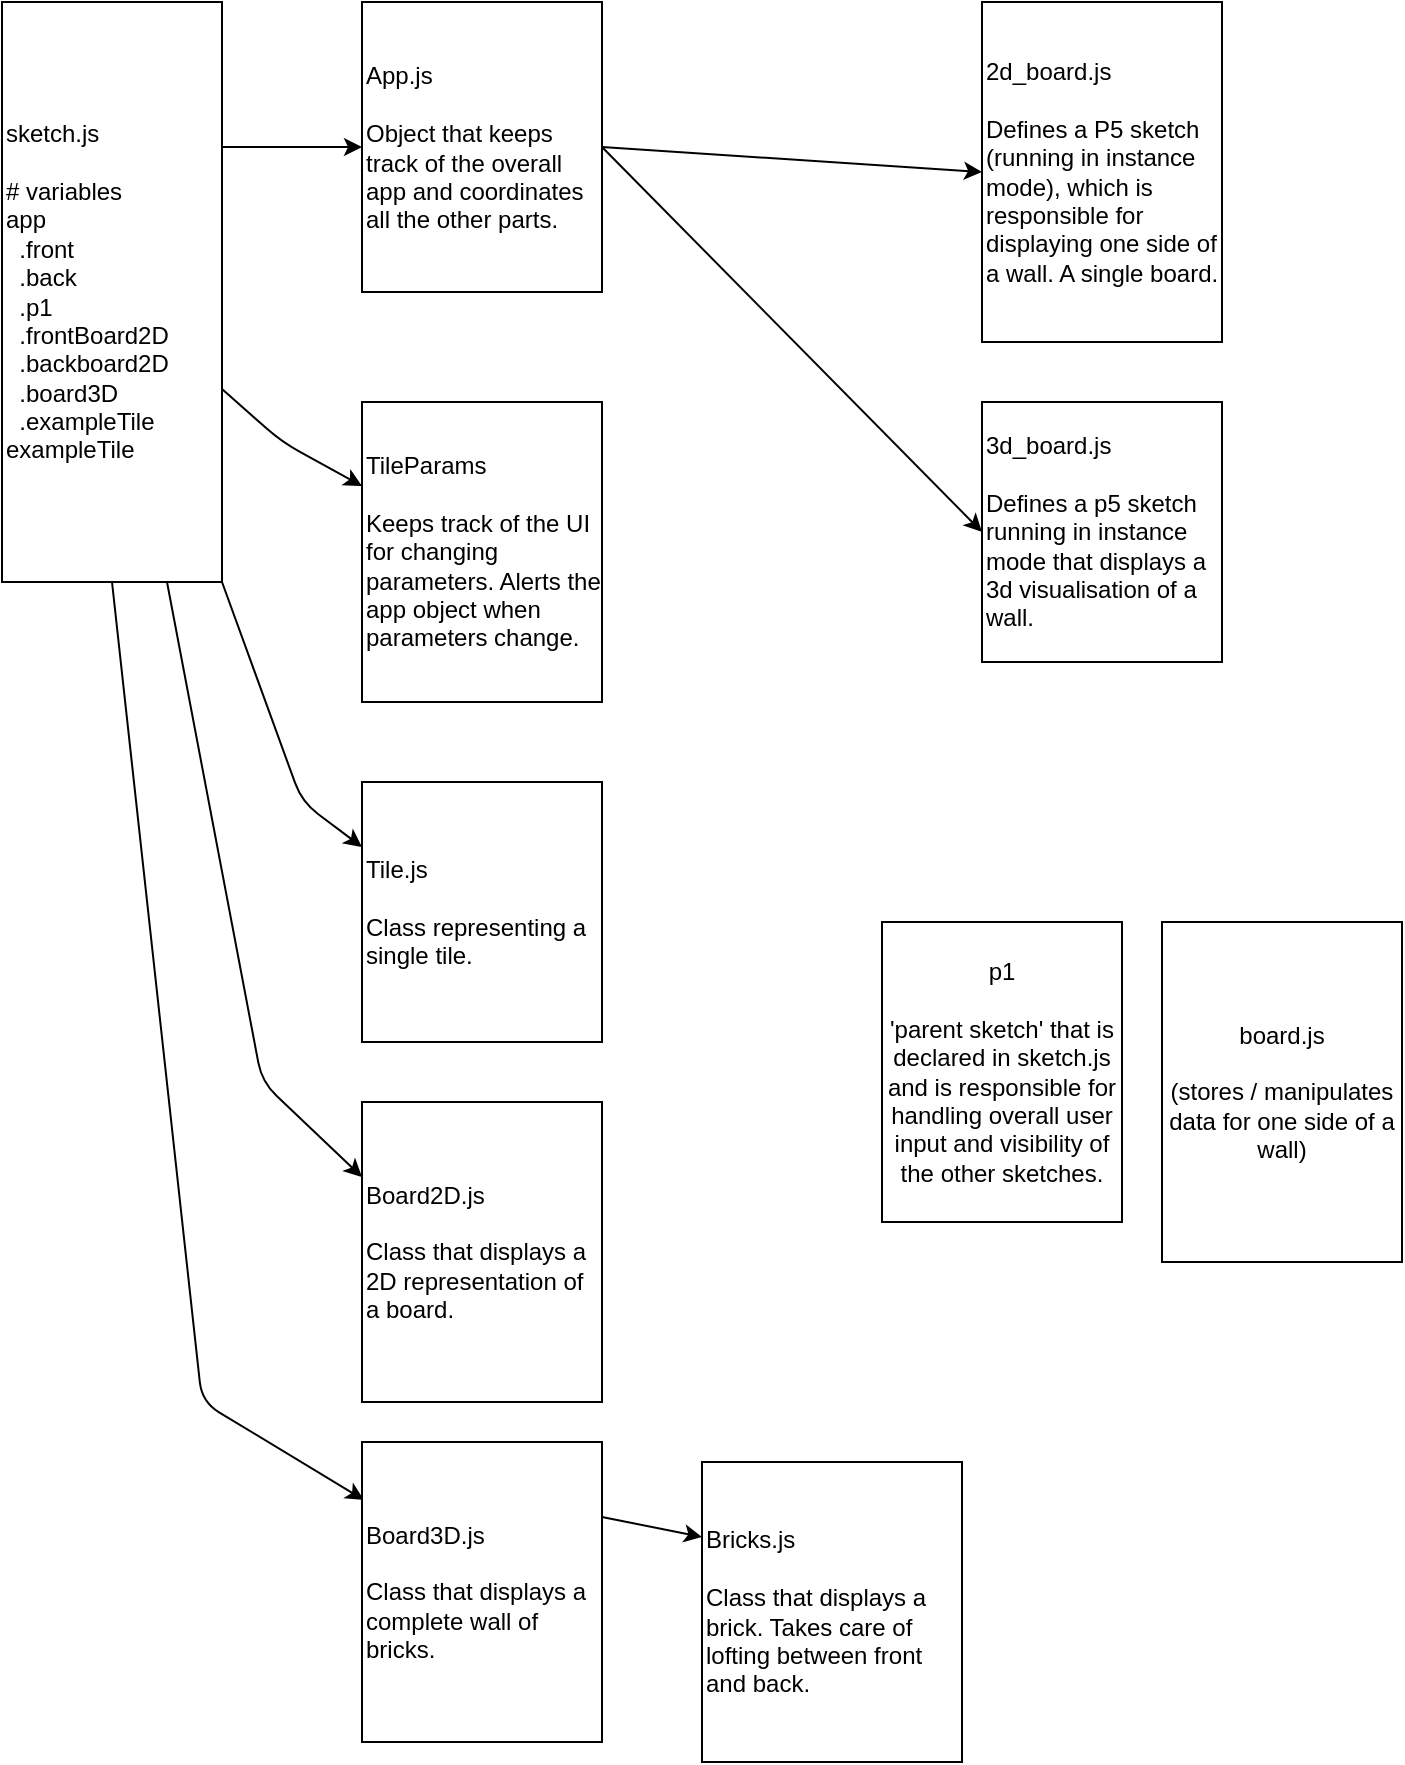 <mxfile>
    <diagram id="OHT0SHDp_O8CRAUnaS3n" name="Page-1">
        <mxGraphModel dx="544" dy="922" grid="1" gridSize="10" guides="1" tooltips="1" connect="1" arrows="1" fold="1" page="1" pageScale="1" pageWidth="827" pageHeight="1169" math="0" shadow="0">
            <root>
                <mxCell id="0"/>
                <mxCell id="1" parent="0"/>
                <mxCell id="2" value="board.js&lt;br&gt;&lt;br&gt;(stores / manipulates data for one side of a wall)" style="rounded=0;whiteSpace=wrap;html=1;" vertex="1" parent="1">
                    <mxGeometry x="610" y="510" width="120" height="170" as="geometry"/>
                </mxCell>
                <mxCell id="15" style="edgeStyle=none;html=1;exitX=1;exitY=0.25;exitDx=0;exitDy=0;" edge="1" parent="1" source="4" target="9">
                    <mxGeometry relative="1" as="geometry"/>
                </mxCell>
                <mxCell id="16" style="edgeStyle=none;html=1;" edge="1" parent="1" source="4" target="6">
                    <mxGeometry relative="1" as="geometry">
                        <Array as="points">
                            <mxPoint x="170" y="270"/>
                        </Array>
                    </mxGeometry>
                </mxCell>
                <mxCell id="18" style="edgeStyle=none;html=1;exitX=1;exitY=1;exitDx=0;exitDy=0;entryX=0;entryY=0.25;entryDx=0;entryDy=0;" edge="1" parent="1" source="4" target="17">
                    <mxGeometry relative="1" as="geometry">
                        <Array as="points">
                            <mxPoint x="180" y="450"/>
                        </Array>
                    </mxGeometry>
                </mxCell>
                <mxCell id="20" style="edgeStyle=none;html=1;entryX=0;entryY=0.25;entryDx=0;entryDy=0;exitX=0.75;exitY=1;exitDx=0;exitDy=0;" edge="1" parent="1" source="4" target="19">
                    <mxGeometry relative="1" as="geometry">
                        <mxPoint x="110" y="340" as="sourcePoint"/>
                        <Array as="points">
                            <mxPoint x="160" y="590"/>
                        </Array>
                    </mxGeometry>
                </mxCell>
                <mxCell id="22" style="edgeStyle=none;html=1;entryX=0.008;entryY=0.193;entryDx=0;entryDy=0;exitX=0.5;exitY=1;exitDx=0;exitDy=0;entryPerimeter=0;" edge="1" parent="1" source="4" target="21">
                    <mxGeometry relative="1" as="geometry">
                        <Array as="points">
                            <mxPoint x="130" y="750"/>
                        </Array>
                    </mxGeometry>
                </mxCell>
                <mxCell id="4" value="sketch.js&lt;br&gt;&lt;br&gt;# variables&lt;br&gt;app&lt;br&gt;&amp;nbsp; .front&lt;br&gt;&lt;div style=&quot;&quot;&gt;&lt;span style=&quot;background-color: initial;&quot;&gt;&amp;nbsp; .back&lt;/span&gt;&lt;/div&gt;&lt;div style=&quot;&quot;&gt;&lt;span style=&quot;background-color: initial;&quot;&gt;&amp;nbsp; .p1&lt;/span&gt;&lt;/div&gt;&lt;div style=&quot;&quot;&gt;&lt;span style=&quot;background-color: initial;&quot;&gt;&amp;nbsp; .frontBoard2D&lt;/span&gt;&lt;/div&gt;&lt;div style=&quot;&quot;&gt;&lt;span style=&quot;background-color: initial;&quot;&gt;&amp;nbsp; .backboard2D&lt;/span&gt;&lt;/div&gt;&lt;div style=&quot;&quot;&gt;&lt;span style=&quot;background-color: initial;&quot;&gt;&amp;nbsp; .board3D&lt;/span&gt;&lt;/div&gt;&lt;div style=&quot;&quot;&gt;&lt;span style=&quot;background-color: initial;&quot;&gt;&amp;nbsp; .exampleTile&lt;/span&gt;&lt;/div&gt;exampleTile" style="rounded=0;whiteSpace=wrap;html=1;align=left;" vertex="1" parent="1">
                    <mxGeometry x="30" y="50" width="110" height="290" as="geometry"/>
                </mxCell>
                <mxCell id="5" value="p1&lt;br&gt;&lt;br&gt;'parent sketch' that is declared in sketch.js and is responsible for handling overall user input and visibility of the other sketches." style="rounded=0;whiteSpace=wrap;html=1;" vertex="1" parent="1">
                    <mxGeometry x="470" y="510" width="120" height="150" as="geometry"/>
                </mxCell>
                <mxCell id="6" value="&lt;div style=&quot;&quot;&gt;&lt;span style=&quot;background-color: initial;&quot;&gt;TileParams&lt;/span&gt;&lt;/div&gt;&lt;div style=&quot;&quot;&gt;&lt;span style=&quot;background-color: initial;&quot;&gt;&lt;br&gt;&lt;/span&gt;&lt;/div&gt;&lt;div style=&quot;&quot;&gt;Keeps track of the UI for changing parameters. Alerts the app object when parameters change.&lt;/div&gt;" style="rounded=0;whiteSpace=wrap;html=1;align=left;" vertex="1" parent="1">
                    <mxGeometry x="210" y="250" width="120" height="150" as="geometry"/>
                </mxCell>
                <mxCell id="12" style="edgeStyle=none;html=1;exitX=1;exitY=0.5;exitDx=0;exitDy=0;entryX=0;entryY=0.5;entryDx=0;entryDy=0;" edge="1" parent="1" source="9" target="11">
                    <mxGeometry relative="1" as="geometry"/>
                </mxCell>
                <mxCell id="14" style="edgeStyle=none;html=1;exitX=1;exitY=0.5;exitDx=0;exitDy=0;entryX=0;entryY=0.5;entryDx=0;entryDy=0;" edge="1" parent="1" source="9" target="13">
                    <mxGeometry relative="1" as="geometry"/>
                </mxCell>
                <mxCell id="9" value="App.js&lt;br&gt;&lt;br&gt;Object that keeps track of the overall app and coordinates all the other parts.&amp;nbsp;" style="rounded=0;whiteSpace=wrap;html=1;align=left;" vertex="1" parent="1">
                    <mxGeometry x="210" y="50" width="120" height="145" as="geometry"/>
                </mxCell>
                <mxCell id="11" value="2d_board.js&lt;br&gt;&lt;br&gt;Defines a P5 sketch (running in instance mode), which is responsible for displaying one side of a wall. A single board." style="rounded=0;whiteSpace=wrap;html=1;align=left;" vertex="1" parent="1">
                    <mxGeometry x="520" y="50" width="120" height="170" as="geometry"/>
                </mxCell>
                <mxCell id="13" value="3d_board.js&lt;br&gt;&lt;br&gt;Defines a p5 sketch running in instance mode that displays a 3d visualisation of a wall." style="rounded=0;whiteSpace=wrap;html=1;align=left;" vertex="1" parent="1">
                    <mxGeometry x="520" y="250" width="120" height="130" as="geometry"/>
                </mxCell>
                <mxCell id="17" value="Tile.js&lt;br&gt;&lt;br&gt;Class representing a single tile." style="rounded=0;whiteSpace=wrap;html=1;align=left;" vertex="1" parent="1">
                    <mxGeometry x="210" y="440" width="120" height="130" as="geometry"/>
                </mxCell>
                <mxCell id="19" value="Board2D.js&lt;br&gt;&lt;br&gt;Class that displays a 2D representation of a board.&lt;br&gt;" style="rounded=0;whiteSpace=wrap;html=1;align=left;" vertex="1" parent="1">
                    <mxGeometry x="210" y="600" width="120" height="150" as="geometry"/>
                </mxCell>
                <mxCell id="24" style="edgeStyle=none;html=1;exitX=1;exitY=0.25;exitDx=0;exitDy=0;entryX=0;entryY=0.25;entryDx=0;entryDy=0;" edge="1" parent="1" source="21" target="23">
                    <mxGeometry relative="1" as="geometry"/>
                </mxCell>
                <mxCell id="21" value="Board3D.js&lt;br&gt;&lt;br&gt;Class that displays a complete wall of bricks.&amp;nbsp;" style="rounded=0;whiteSpace=wrap;html=1;align=left;" vertex="1" parent="1">
                    <mxGeometry x="210" y="770" width="120" height="150" as="geometry"/>
                </mxCell>
                <mxCell id="23" value="Bricks.js&lt;br&gt;&lt;br&gt;Class that displays a brick. Takes care of lofting between front and back.&amp;nbsp;" style="rounded=0;whiteSpace=wrap;html=1;align=left;" vertex="1" parent="1">
                    <mxGeometry x="380" y="780" width="130" height="150" as="geometry"/>
                </mxCell>
            </root>
        </mxGraphModel>
    </diagram>
</mxfile>